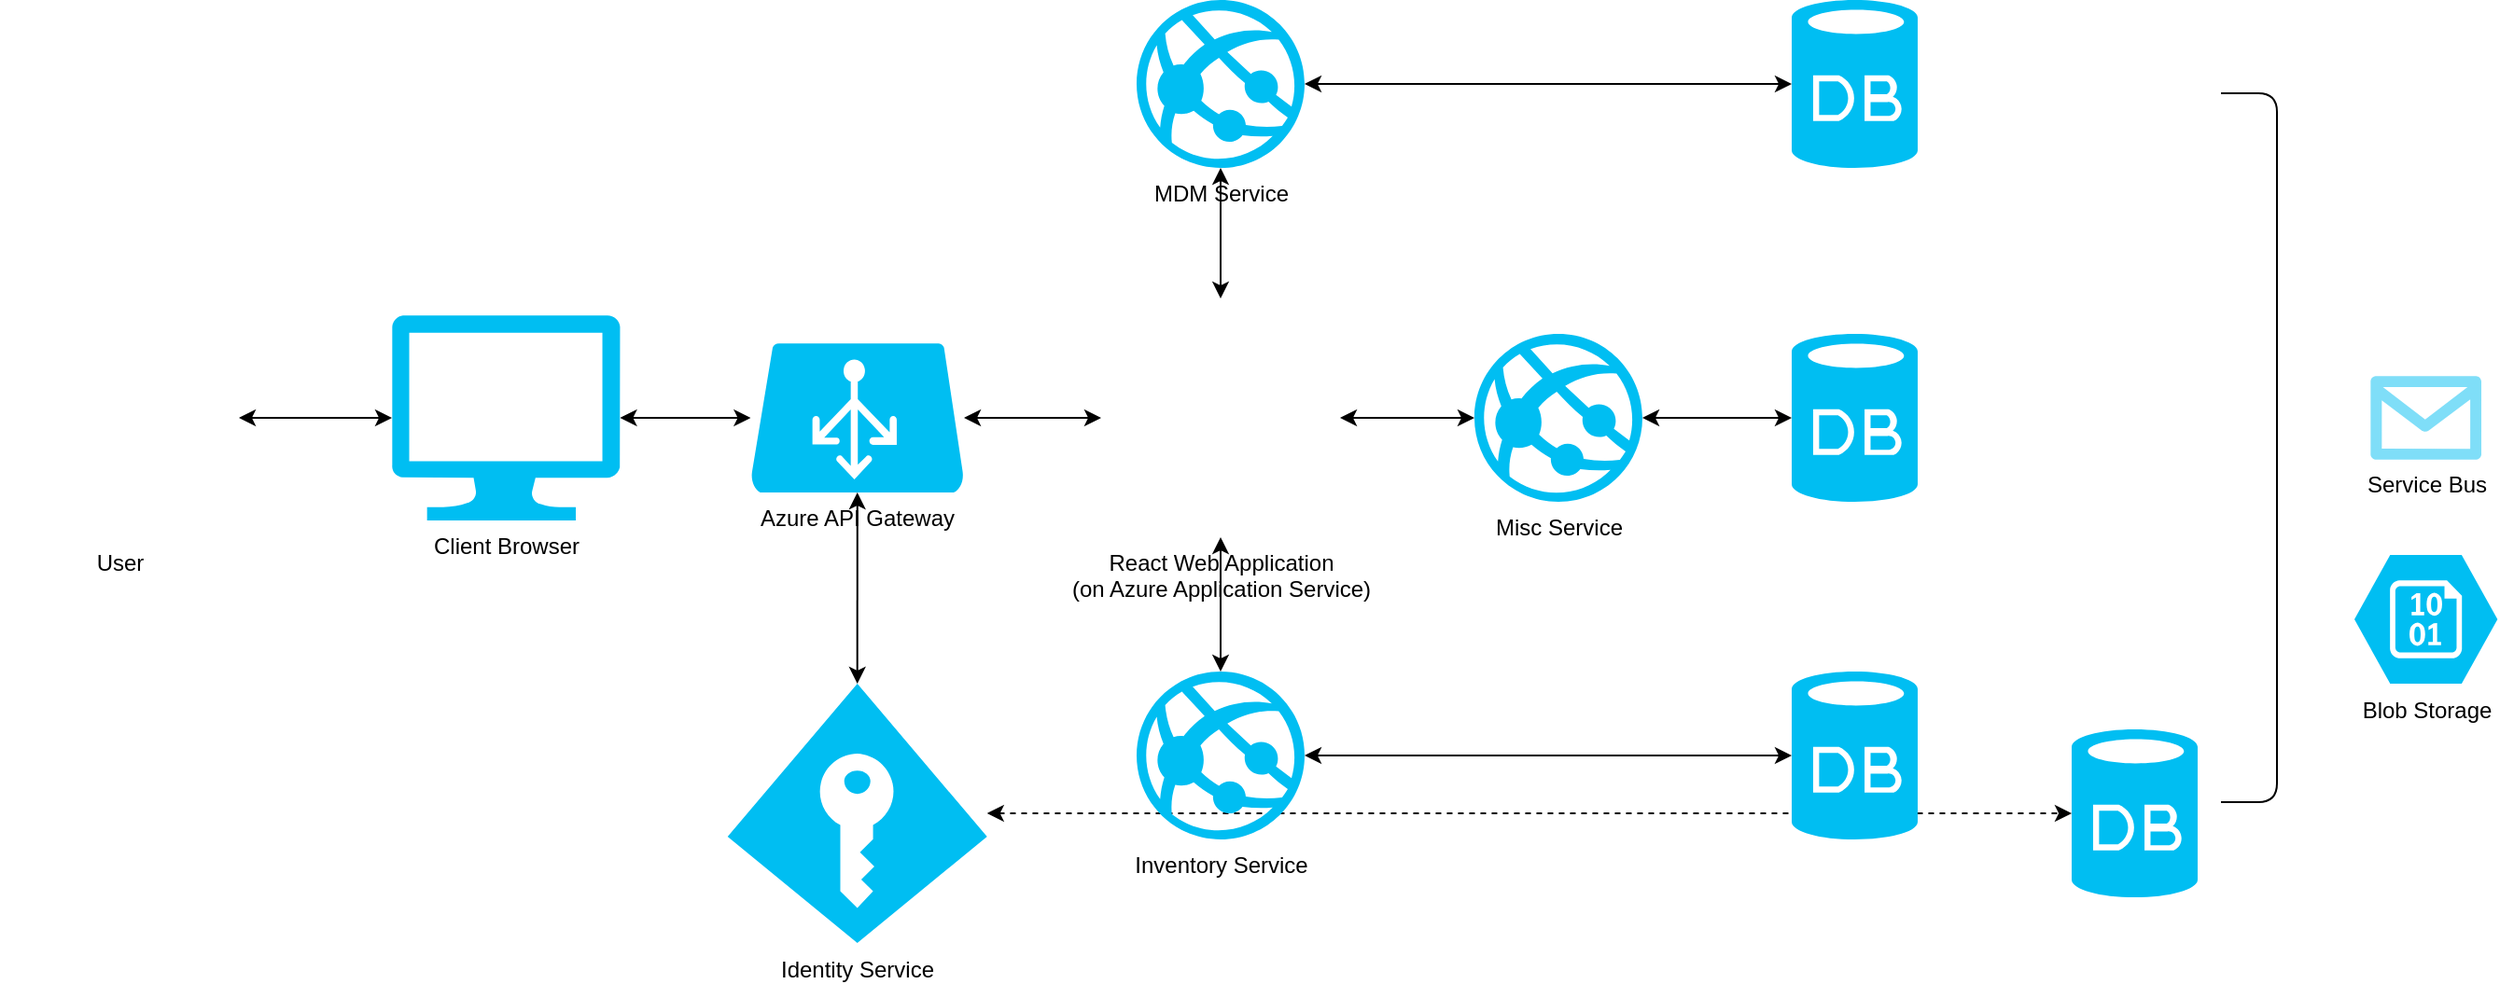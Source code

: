 <mxfile version="13.6.2" type="github">
  <diagram id="ddz_AmPwnvKV4tSpgPz-" name="Page-1">
    <mxGraphModel dx="1394" dy="840" grid="1" gridSize="10" guides="1" tooltips="1" connect="1" arrows="1" fold="1" page="1" pageScale="1" pageWidth="850" pageHeight="1100" math="0" shadow="0">
      <root>
        <mxCell id="0" />
        <mxCell id="1" parent="0" />
        <mxCell id="Yj5f9GRhNWR6puFsaTgG-37" value="" style="endArrow=classic;startArrow=classic;html=1;dashed=1;" edge="1" parent="1" source="Yj5f9GRhNWR6puFsaTgG-11" target="Yj5f9GRhNWR6puFsaTgG-33">
          <mxGeometry width="50" height="50" relative="1" as="geometry">
            <mxPoint x="829" y="455" as="sourcePoint" />
            <mxPoint x="1090" y="455" as="targetPoint" />
          </mxGeometry>
        </mxCell>
        <mxCell id="Yj5f9GRhNWR6puFsaTgG-1" value="User" style="shape=image;html=1;verticalAlign=top;verticalLabelPosition=bottom;labelBackgroundColor=#ffffff;imageAspect=0;aspect=fixed;image=https://cdn1.iconfinder.com/data/icons/web-55/32/web_3-128.png" vertex="1" parent="1">
          <mxGeometry x="120" y="200" width="128" height="128" as="geometry" />
        </mxCell>
        <mxCell id="Yj5f9GRhNWR6puFsaTgG-2" value="Client Browser" style="verticalLabelPosition=bottom;html=1;verticalAlign=top;align=center;strokeColor=none;fillColor=#00BEF2;shape=mxgraph.azure.computer;pointerEvents=1;aspect=fixed;" vertex="1" parent="1">
          <mxGeometry x="330" y="209" width="122.22" height="110" as="geometry" />
        </mxCell>
        <mxCell id="Yj5f9GRhNWR6puFsaTgG-6" value="React Web Application&lt;br&gt;(on Azure Application Service)" style="shape=image;html=1;verticalAlign=top;verticalLabelPosition=bottom;labelBackgroundColor=#ffffff;imageAspect=0;aspect=fixed;image=https://cdn4.iconfinder.com/data/icons/web-essential-4/64/45-web_essential-128.png" vertex="1" parent="1">
          <mxGeometry x="710" y="200" width="128" height="128" as="geometry" />
        </mxCell>
        <mxCell id="Yj5f9GRhNWR6puFsaTgG-11" value="Identity Service" style="verticalLabelPosition=bottom;html=1;verticalAlign=top;align=center;strokeColor=none;fillColor=#00BEF2;shape=mxgraph.azure.access_control;aspect=fixed;" vertex="1" parent="1">
          <mxGeometry x="509.86" y="406.5" width="139" height="139" as="geometry" />
        </mxCell>
        <mxCell id="Yj5f9GRhNWR6puFsaTgG-12" value="Azure API Gateway" style="verticalLabelPosition=bottom;html=1;verticalAlign=top;align=center;strokeColor=none;fillColor=#00BEF2;shape=mxgraph.azure.azure_load_balancer;aspect=fixed;" vertex="1" parent="1">
          <mxGeometry x="522.22" y="224" width="114.29" height="80" as="geometry" />
        </mxCell>
        <mxCell id="Yj5f9GRhNWR6puFsaTgG-13" value="MDM Service" style="verticalLabelPosition=bottom;html=1;verticalAlign=top;align=center;strokeColor=none;fillColor=#00BEF2;shape=mxgraph.azure.azure_website;pointerEvents=1;aspect=fixed;" vertex="1" parent="1">
          <mxGeometry x="729" y="40" width="90" height="90" as="geometry" />
        </mxCell>
        <mxCell id="Yj5f9GRhNWR6puFsaTgG-14" value="Misc Service" style="verticalLabelPosition=bottom;html=1;verticalAlign=top;align=center;strokeColor=none;fillColor=#00BEF2;shape=mxgraph.azure.azure_website;pointerEvents=1;aspect=fixed;" vertex="1" parent="1">
          <mxGeometry x="910" y="219" width="90" height="90" as="geometry" />
        </mxCell>
        <mxCell id="Yj5f9GRhNWR6puFsaTgG-15" value="Inventory Service" style="verticalLabelPosition=bottom;html=1;verticalAlign=top;align=center;strokeColor=none;fillColor=#00BEF2;shape=mxgraph.azure.azure_website;pointerEvents=1;aspect=fixed;" vertex="1" parent="1">
          <mxGeometry x="729" y="400" width="90" height="90" as="geometry" />
        </mxCell>
        <mxCell id="Yj5f9GRhNWR6puFsaTgG-20" value="" style="endArrow=classic;startArrow=classic;html=1;" edge="1" parent="1" source="Yj5f9GRhNWR6puFsaTgG-1" target="Yj5f9GRhNWR6puFsaTgG-2">
          <mxGeometry width="50" height="50" relative="1" as="geometry">
            <mxPoint x="610" y="360" as="sourcePoint" />
            <mxPoint x="660" y="310" as="targetPoint" />
          </mxGeometry>
        </mxCell>
        <mxCell id="Yj5f9GRhNWR6puFsaTgG-22" value="" style="endArrow=classic;startArrow=classic;html=1;" edge="1" parent="1" source="Yj5f9GRhNWR6puFsaTgG-12" target="Yj5f9GRhNWR6puFsaTgG-2">
          <mxGeometry width="50" height="50" relative="1" as="geometry">
            <mxPoint x="258" y="274" as="sourcePoint" />
            <mxPoint x="340" y="274" as="targetPoint" />
          </mxGeometry>
        </mxCell>
        <mxCell id="Yj5f9GRhNWR6puFsaTgG-23" value="" style="endArrow=classic;startArrow=classic;html=1;" edge="1" parent="1" source="Yj5f9GRhNWR6puFsaTgG-12" target="Yj5f9GRhNWR6puFsaTgG-11">
          <mxGeometry width="50" height="50" relative="1" as="geometry">
            <mxPoint x="532.22" y="274" as="sourcePoint" />
            <mxPoint x="462.22" y="274" as="targetPoint" />
          </mxGeometry>
        </mxCell>
        <mxCell id="Yj5f9GRhNWR6puFsaTgG-24" value="" style="endArrow=classic;startArrow=classic;html=1;" edge="1" parent="1" source="Yj5f9GRhNWR6puFsaTgG-6" target="Yj5f9GRhNWR6puFsaTgG-15">
          <mxGeometry width="50" height="50" relative="1" as="geometry">
            <mxPoint x="589.364" y="314" as="sourcePoint" />
            <mxPoint x="589.362" y="416.5" as="targetPoint" />
          </mxGeometry>
        </mxCell>
        <mxCell id="Yj5f9GRhNWR6puFsaTgG-25" value="" style="endArrow=classic;startArrow=classic;html=1;" edge="1" parent="1" source="Yj5f9GRhNWR6puFsaTgG-12" target="Yj5f9GRhNWR6puFsaTgG-6">
          <mxGeometry width="50" height="50" relative="1" as="geometry">
            <mxPoint x="784" y="338" as="sourcePoint" />
            <mxPoint x="784" y="410" as="targetPoint" />
          </mxGeometry>
        </mxCell>
        <mxCell id="Yj5f9GRhNWR6puFsaTgG-26" value="" style="endArrow=classic;startArrow=classic;html=1;" edge="1" parent="1" source="Yj5f9GRhNWR6puFsaTgG-6" target="Yj5f9GRhNWR6puFsaTgG-14">
          <mxGeometry width="50" height="50" relative="1" as="geometry">
            <mxPoint x="646.51" y="274" as="sourcePoint" />
            <mxPoint x="720" y="274" as="targetPoint" />
          </mxGeometry>
        </mxCell>
        <mxCell id="Yj5f9GRhNWR6puFsaTgG-27" value="" style="endArrow=classic;startArrow=classic;html=1;" edge="1" parent="1" source="Yj5f9GRhNWR6puFsaTgG-6" target="Yj5f9GRhNWR6puFsaTgG-13">
          <mxGeometry width="50" height="50" relative="1" as="geometry">
            <mxPoint x="848" y="274" as="sourcePoint" />
            <mxPoint x="920" y="274" as="targetPoint" />
          </mxGeometry>
        </mxCell>
        <mxCell id="Yj5f9GRhNWR6puFsaTgG-28" value="" style="verticalLabelPosition=bottom;html=1;verticalAlign=top;align=center;strokeColor=none;fillColor=#00BEF2;shape=mxgraph.azure.database;aspect=fixed;" vertex="1" parent="1">
          <mxGeometry x="1080" y="40" width="67.5" height="90" as="geometry" />
        </mxCell>
        <mxCell id="Yj5f9GRhNWR6puFsaTgG-29" value="" style="verticalLabelPosition=bottom;html=1;verticalAlign=top;align=center;strokeColor=none;fillColor=#00BEF2;shape=mxgraph.azure.database;aspect=fixed;" vertex="1" parent="1">
          <mxGeometry x="1080" y="400" width="67.5" height="90" as="geometry" />
        </mxCell>
        <mxCell id="Yj5f9GRhNWR6puFsaTgG-31" value="" style="verticalLabelPosition=bottom;html=1;verticalAlign=top;align=center;strokeColor=none;fillColor=#00BEF2;shape=mxgraph.azure.database;aspect=fixed;" vertex="1" parent="1">
          <mxGeometry x="1080" y="219" width="67.5" height="90" as="geometry" />
        </mxCell>
        <mxCell id="Yj5f9GRhNWR6puFsaTgG-33" value="" style="verticalLabelPosition=bottom;html=1;verticalAlign=top;align=center;strokeColor=none;fillColor=#00BEF2;shape=mxgraph.azure.database;aspect=fixed;" vertex="1" parent="1">
          <mxGeometry x="1230" y="431" width="67.5" height="90" as="geometry" />
        </mxCell>
        <mxCell id="Yj5f9GRhNWR6puFsaTgG-34" value="" style="endArrow=classic;startArrow=classic;html=1;" edge="1" parent="1" source="Yj5f9GRhNWR6puFsaTgG-13" target="Yj5f9GRhNWR6puFsaTgG-28">
          <mxGeometry width="50" height="50" relative="1" as="geometry">
            <mxPoint x="784" y="210" as="sourcePoint" />
            <mxPoint x="784" y="140.0" as="targetPoint" />
          </mxGeometry>
        </mxCell>
        <mxCell id="Yj5f9GRhNWR6puFsaTgG-35" value="" style="endArrow=classic;startArrow=classic;html=1;" edge="1" parent="1" source="Yj5f9GRhNWR6puFsaTgG-14" target="Yj5f9GRhNWR6puFsaTgG-31">
          <mxGeometry width="50" height="50" relative="1" as="geometry">
            <mxPoint x="829" y="95.0" as="sourcePoint" />
            <mxPoint x="1090" y="95.0" as="targetPoint" />
          </mxGeometry>
        </mxCell>
        <mxCell id="Yj5f9GRhNWR6puFsaTgG-36" value="" style="endArrow=classic;startArrow=classic;html=1;" edge="1" parent="1" source="Yj5f9GRhNWR6puFsaTgG-15" target="Yj5f9GRhNWR6puFsaTgG-29">
          <mxGeometry width="50" height="50" relative="1" as="geometry">
            <mxPoint x="1010" y="274" as="sourcePoint" />
            <mxPoint x="1090" y="274" as="targetPoint" />
          </mxGeometry>
        </mxCell>
        <mxCell id="Yj5f9GRhNWR6puFsaTgG-38" value="Service Bus" style="verticalLabelPosition=bottom;html=1;verticalAlign=top;align=center;strokeColor=none;fillColor=#00BEF2;shape=mxgraph.azure.message;pointerEvents=1;aspect=fixed;" vertex="1" parent="1">
          <mxGeometry x="1390" y="241.62" width="59.67" height="44.75" as="geometry" />
        </mxCell>
        <mxCell id="Yj5f9GRhNWR6puFsaTgG-39" value="" style="endArrow=none;startArrow=none;html=1;endFill=0;startFill=0;" edge="1" parent="1">
          <mxGeometry width="50" height="50" relative="1" as="geometry">
            <mxPoint x="1310" y="90" as="sourcePoint" />
            <mxPoint x="1310" y="470" as="targetPoint" />
            <Array as="points">
              <mxPoint x="1340" y="90" />
              <mxPoint x="1340" y="470" />
            </Array>
          </mxGeometry>
        </mxCell>
        <mxCell id="Yj5f9GRhNWR6puFsaTgG-40" value="Blob Storage" style="verticalLabelPosition=bottom;html=1;verticalAlign=top;align=center;strokeColor=none;fillColor=#00BEF2;shape=mxgraph.azure.storage_blob;aspect=fixed;" vertex="1" parent="1">
          <mxGeometry x="1381.5" y="337.5" width="76.67" height="69" as="geometry" />
        </mxCell>
      </root>
    </mxGraphModel>
  </diagram>
</mxfile>
